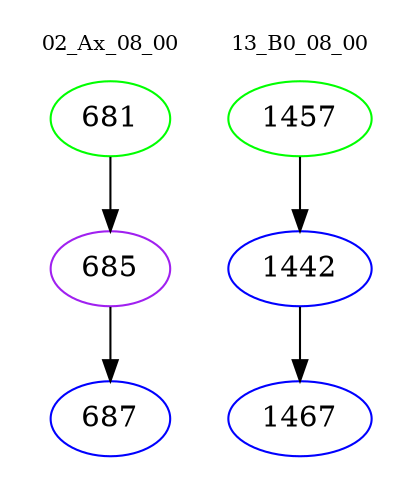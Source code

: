digraph{
subgraph cluster_0 {
color = white
label = "02_Ax_08_00";
fontsize=10;
T0_681 [label="681", color="green"]
T0_681 -> T0_685 [color="black"]
T0_685 [label="685", color="purple"]
T0_685 -> T0_687 [color="black"]
T0_687 [label="687", color="blue"]
}
subgraph cluster_1 {
color = white
label = "13_B0_08_00";
fontsize=10;
T1_1457 [label="1457", color="green"]
T1_1457 -> T1_1442 [color="black"]
T1_1442 [label="1442", color="blue"]
T1_1442 -> T1_1467 [color="black"]
T1_1467 [label="1467", color="blue"]
}
}
